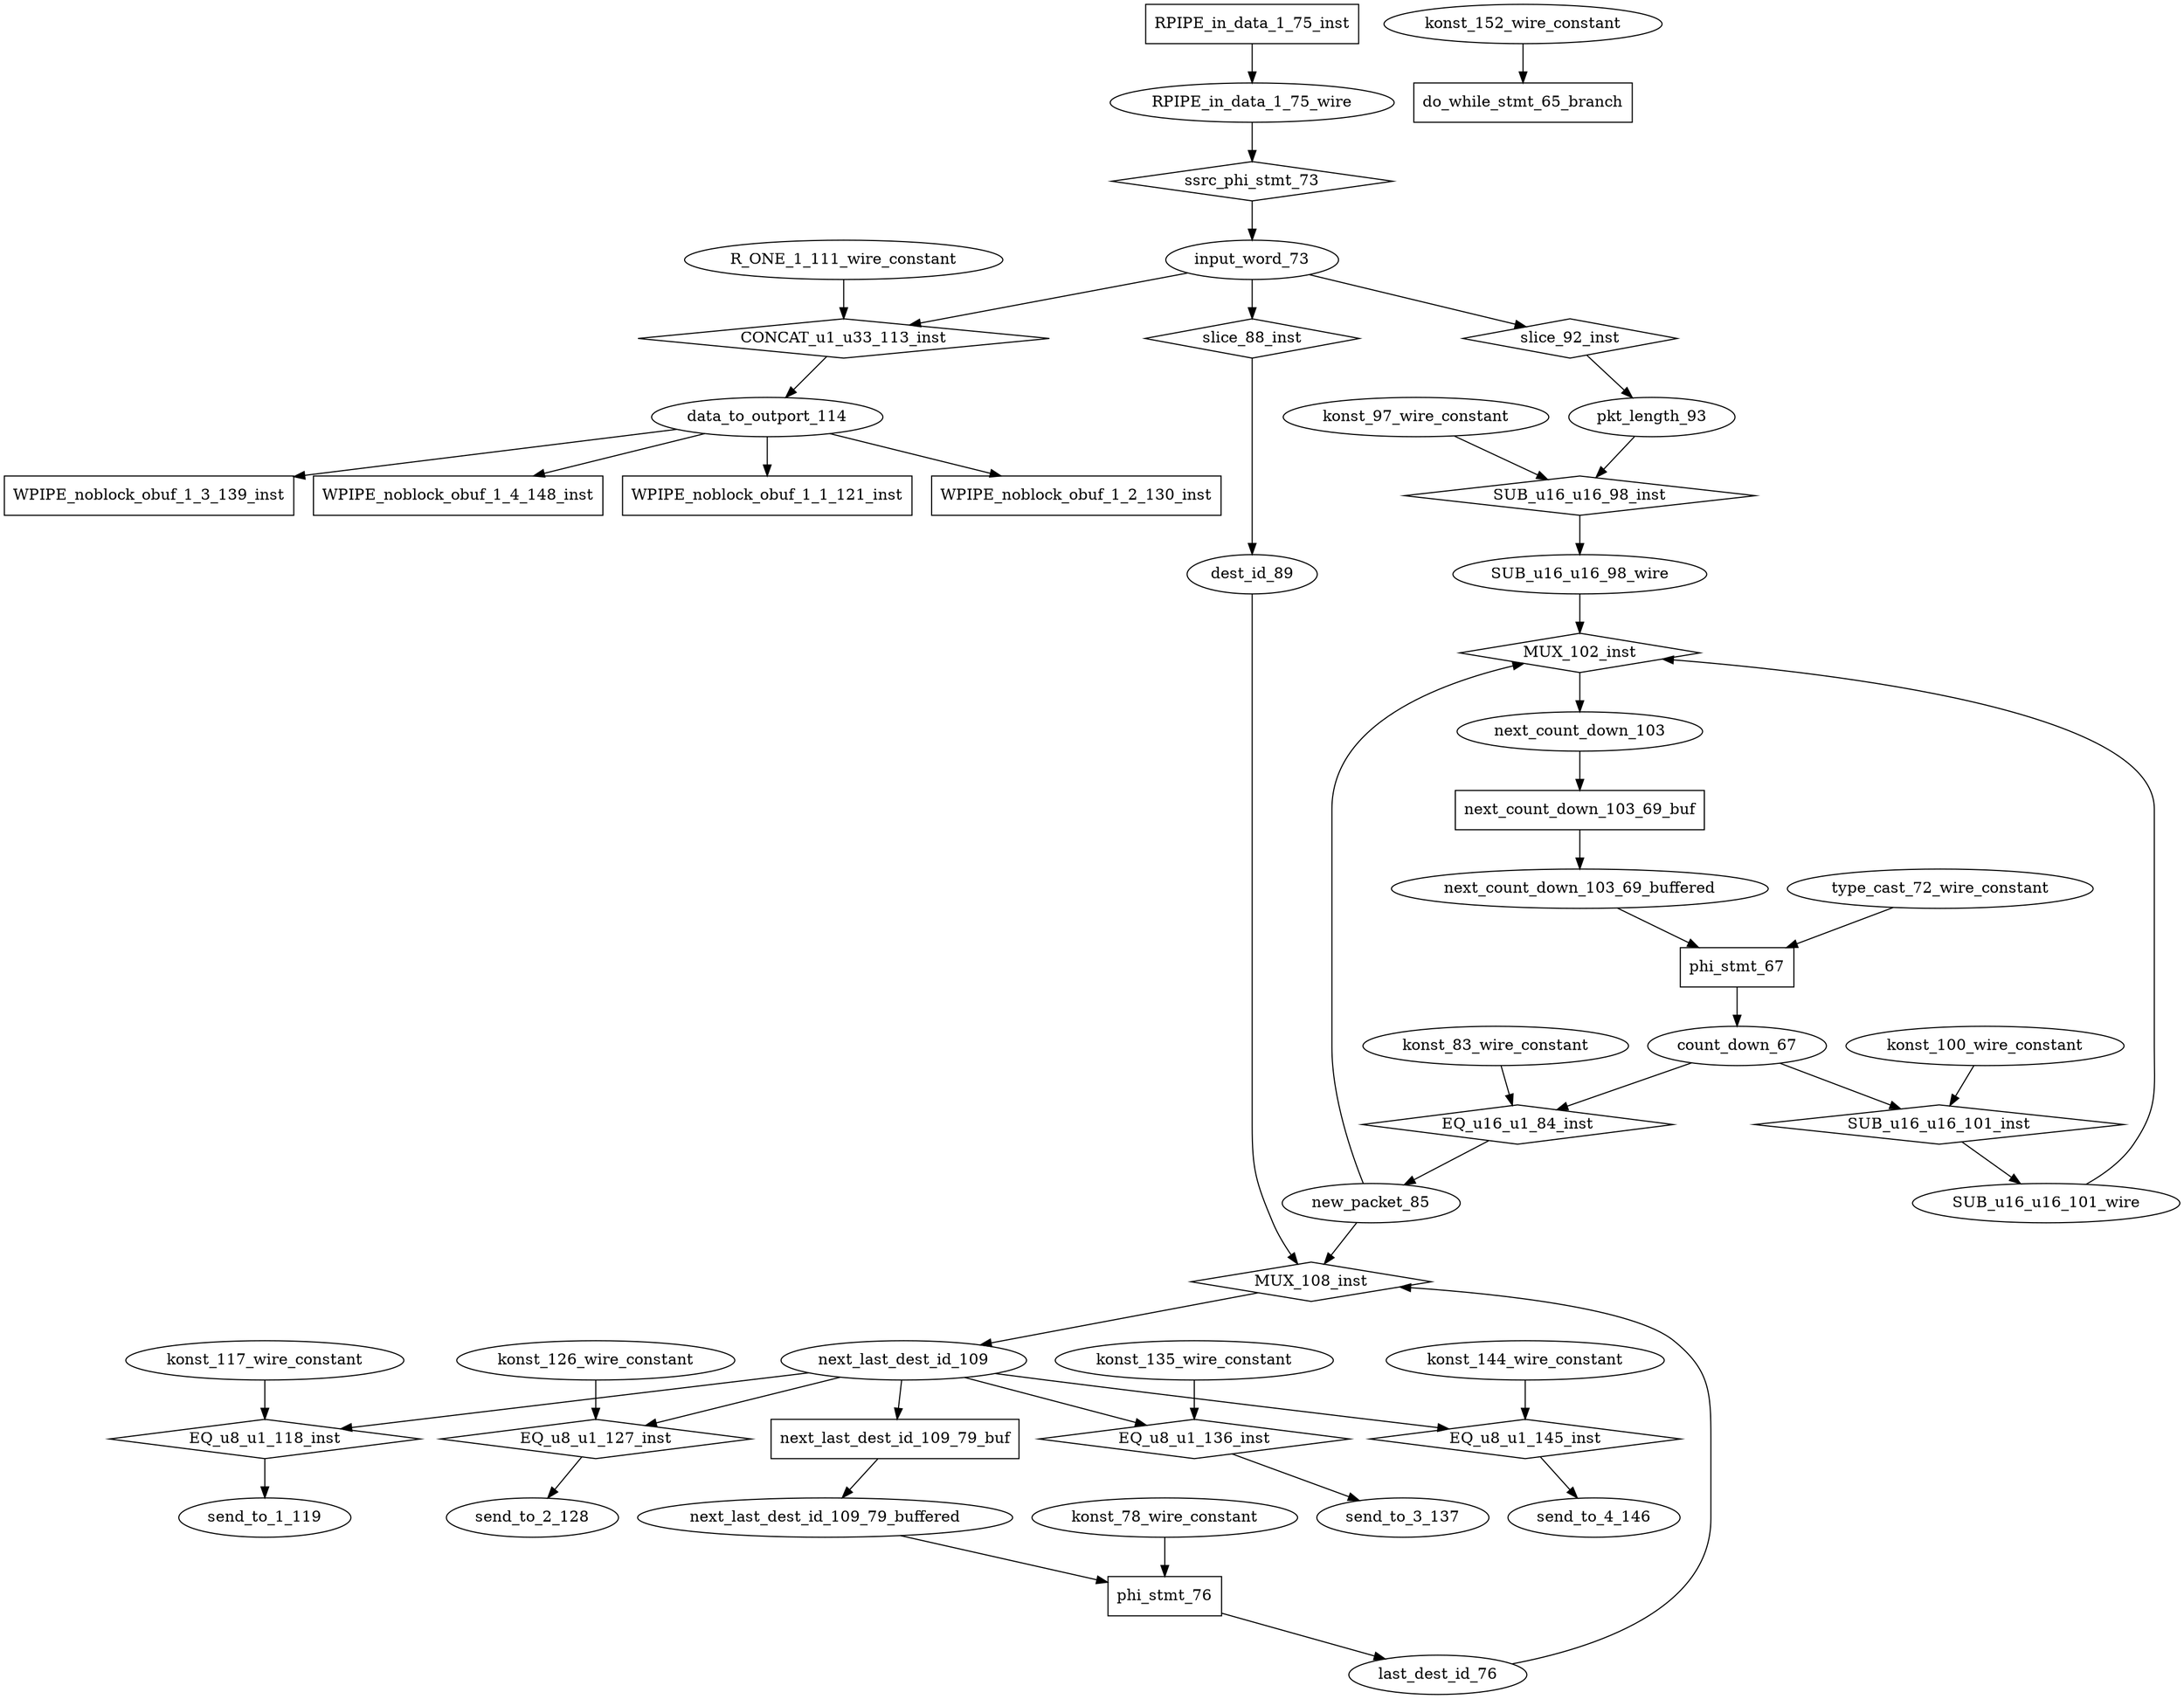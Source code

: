 digraph data_path {
  RPIPE_in_data_1_75_wire [shape=ellipse];
  R_ONE_1_111_wire_constant [shape=ellipse];
  SUB_u16_u16_101_wire [shape=ellipse];
  SUB_u16_u16_98_wire [shape=ellipse];
  count_down_67 [shape=ellipse];
  data_to_outport_114 [shape=ellipse];
  dest_id_89 [shape=ellipse];
  input_word_73 [shape=ellipse];
  konst_100_wire_constant [shape=ellipse];
  konst_117_wire_constant [shape=ellipse];
  konst_126_wire_constant [shape=ellipse];
  konst_135_wire_constant [shape=ellipse];
  konst_144_wire_constant [shape=ellipse];
  konst_152_wire_constant [shape=ellipse];
  konst_78_wire_constant [shape=ellipse];
  konst_83_wire_constant [shape=ellipse];
  konst_97_wire_constant [shape=ellipse];
  last_dest_id_76 [shape=ellipse];
  new_packet_85 [shape=ellipse];
  next_count_down_103 [shape=ellipse];
  next_count_down_103_69_buffered [shape=ellipse];
  next_last_dest_id_109 [shape=ellipse];
  next_last_dest_id_109_79_buffered [shape=ellipse];
  pkt_length_93 [shape=ellipse];
  send_to_1_119 [shape=ellipse];
  send_to_2_128 [shape=ellipse];
  send_to_3_137 [shape=ellipse];
  send_to_4_146 [shape=ellipse];
  type_cast_72_wire_constant [shape=ellipse];
  CONCAT_u1_u33_113_inst [shape=diamond];
R_ONE_1_111_wire_constant  -> CONCAT_u1_u33_113_inst;
input_word_73  -> CONCAT_u1_u33_113_inst;
CONCAT_u1_u33_113_inst -> data_to_outport_114;
  EQ_u16_u1_84_inst [shape=diamond];
count_down_67  -> EQ_u16_u1_84_inst;
konst_83_wire_constant  -> EQ_u16_u1_84_inst;
EQ_u16_u1_84_inst -> new_packet_85;
  EQ_u8_u1_118_inst [shape=diamond];
next_last_dest_id_109  -> EQ_u8_u1_118_inst;
konst_117_wire_constant  -> EQ_u8_u1_118_inst;
EQ_u8_u1_118_inst -> send_to_1_119;
  EQ_u8_u1_127_inst [shape=diamond];
next_last_dest_id_109  -> EQ_u8_u1_127_inst;
konst_126_wire_constant  -> EQ_u8_u1_127_inst;
EQ_u8_u1_127_inst -> send_to_2_128;
  EQ_u8_u1_136_inst [shape=diamond];
next_last_dest_id_109  -> EQ_u8_u1_136_inst;
konst_135_wire_constant  -> EQ_u8_u1_136_inst;
EQ_u8_u1_136_inst -> send_to_3_137;
  EQ_u8_u1_145_inst [shape=diamond];
next_last_dest_id_109  -> EQ_u8_u1_145_inst;
konst_144_wire_constant  -> EQ_u8_u1_145_inst;
EQ_u8_u1_145_inst -> send_to_4_146;
  MUX_102_inst [shape=diamond];
new_packet_85  -> MUX_102_inst;
SUB_u16_u16_98_wire  -> MUX_102_inst;
SUB_u16_u16_101_wire  -> MUX_102_inst;
MUX_102_inst -> next_count_down_103;
  MUX_108_inst [shape=diamond];
new_packet_85  -> MUX_108_inst;
dest_id_89  -> MUX_108_inst;
last_dest_id_76  -> MUX_108_inst;
MUX_108_inst -> next_last_dest_id_109;
  RPIPE_in_data_1_75_inst [shape=rectangle];
RPIPE_in_data_1_75_inst -> RPIPE_in_data_1_75_wire;
  SUB_u16_u16_101_inst [shape=diamond];
count_down_67  -> SUB_u16_u16_101_inst;
konst_100_wire_constant  -> SUB_u16_u16_101_inst;
SUB_u16_u16_101_inst -> SUB_u16_u16_101_wire;
  SUB_u16_u16_98_inst [shape=diamond];
pkt_length_93  -> SUB_u16_u16_98_inst;
konst_97_wire_constant  -> SUB_u16_u16_98_inst;
SUB_u16_u16_98_inst -> SUB_u16_u16_98_wire;
  WPIPE_noblock_obuf_1_1_121_inst [shape=rectangle];
data_to_outport_114  -> WPIPE_noblock_obuf_1_1_121_inst;
  WPIPE_noblock_obuf_1_2_130_inst [shape=rectangle];
data_to_outport_114  -> WPIPE_noblock_obuf_1_2_130_inst;
  WPIPE_noblock_obuf_1_3_139_inst [shape=rectangle];
data_to_outport_114  -> WPIPE_noblock_obuf_1_3_139_inst;
  WPIPE_noblock_obuf_1_4_148_inst [shape=rectangle];
data_to_outport_114  -> WPIPE_noblock_obuf_1_4_148_inst;
  do_while_stmt_65_branch [shape=rectangle];
konst_152_wire_constant  -> do_while_stmt_65_branch;
  next_count_down_103_69_buf [shape=rectangle];
next_count_down_103  -> next_count_down_103_69_buf;
next_count_down_103_69_buf -> next_count_down_103_69_buffered;
  next_last_dest_id_109_79_buf [shape=rectangle];
next_last_dest_id_109  -> next_last_dest_id_109_79_buf;
next_last_dest_id_109_79_buf -> next_last_dest_id_109_79_buffered;
  phi_stmt_67 [shape=rectangle];
next_count_down_103_69_buffered  -> phi_stmt_67;
type_cast_72_wire_constant  -> phi_stmt_67;
phi_stmt_67 -> count_down_67;
  phi_stmt_76 [shape=rectangle];
konst_78_wire_constant  -> phi_stmt_76;
next_last_dest_id_109_79_buffered  -> phi_stmt_76;
phi_stmt_76 -> last_dest_id_76;
  slice_88_inst [shape=diamond];
input_word_73  -> slice_88_inst;
slice_88_inst -> dest_id_89;
  slice_92_inst [shape=diamond];
input_word_73  -> slice_92_inst;
slice_92_inst -> pkt_length_93;
  ssrc_phi_stmt_73 [shape=diamond];
RPIPE_in_data_1_75_wire  -> ssrc_phi_stmt_73;
ssrc_phi_stmt_73 -> input_word_73;
}
